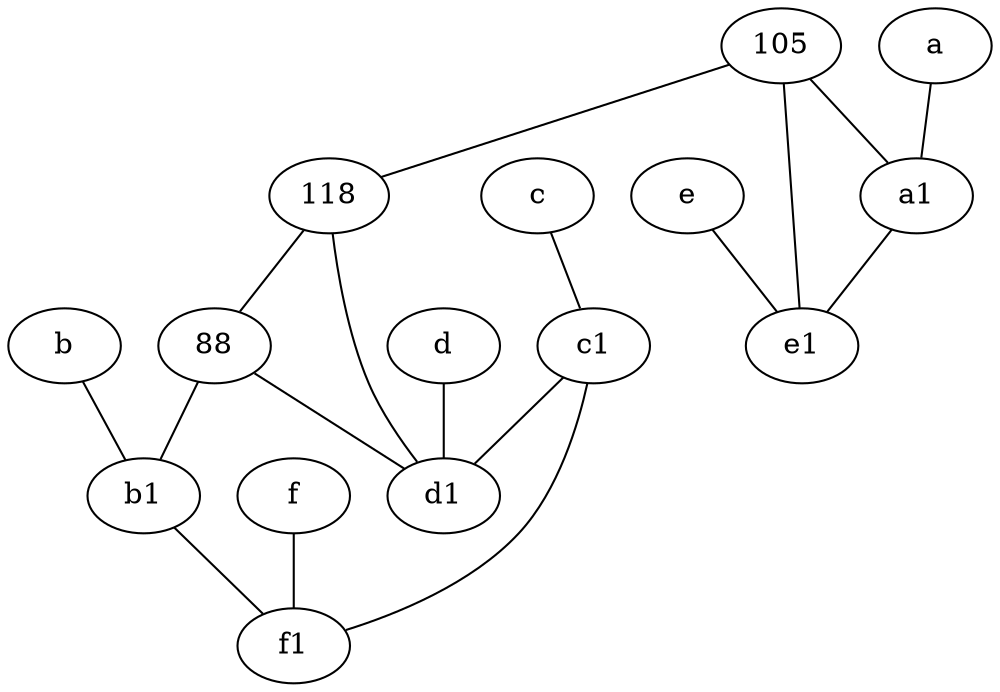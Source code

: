 graph {
	node [labelfontsize=50]
	c1 [labelfontsize=50 pos="4.5,3!"]
	e1 [labelfontsize=50 pos="7,7!"]
	118 [labelfontsize=50]
	f1 [labelfontsize=50 pos="3,8!"]
	105 [labelfontsize=50]
	d1 [labelfontsize=50 pos="3,5!"]
	a1 [labelfontsize=50 pos="8,3!"]
	a [labelfontsize=50 pos="8,2!"]
	e [labelfontsize=50 pos="7,9!"]
	b1 [labelfontsize=50 pos="9,4!"]
	88 [labelfontsize=50]
	b [labelfontsize=50 pos="10,4!"]
	f [labelfontsize=50 pos="3,9!"]
	d [labelfontsize=50 pos="2,5!"]
	c [labelfontsize=50 pos="4.5,2!"]
	88 -- d1
	105 -- e1
	a -- a1
	118 -- d1
	e -- e1
	d -- d1
	88 -- b1
	a1 -- e1
	c1 -- f1
	105 -- 118
	b1 -- f1
	f -- f1
	c1 -- d1
	118 -- 88
	105 -- a1
	b -- b1
	c -- c1
}
